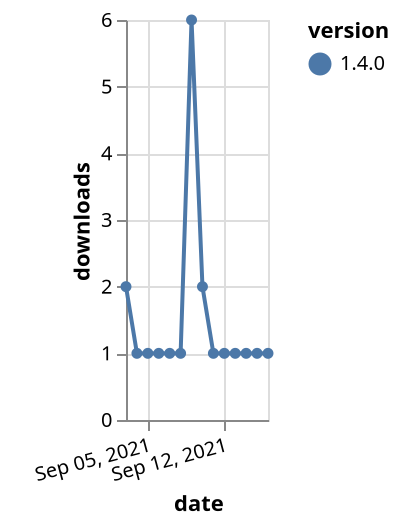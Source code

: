 {"$schema": "https://vega.github.io/schema/vega-lite/v5.json", "description": "A simple bar chart with embedded data.", "data": {"values": [{"date": "2021-09-03", "total": 502, "delta": 2, "version": "1.4.0"}, {"date": "2021-09-04", "total": 503, "delta": 1, "version": "1.4.0"}, {"date": "2021-09-05", "total": 504, "delta": 1, "version": "1.4.0"}, {"date": "2021-09-06", "total": 505, "delta": 1, "version": "1.4.0"}, {"date": "2021-09-07", "total": 506, "delta": 1, "version": "1.4.0"}, {"date": "2021-09-08", "total": 507, "delta": 1, "version": "1.4.0"}, {"date": "2021-09-09", "total": 513, "delta": 6, "version": "1.4.0"}, {"date": "2021-09-10", "total": 515, "delta": 2, "version": "1.4.0"}, {"date": "2021-09-11", "total": 516, "delta": 1, "version": "1.4.0"}, {"date": "2021-09-12", "total": 517, "delta": 1, "version": "1.4.0"}, {"date": "2021-09-13", "total": 518, "delta": 1, "version": "1.4.0"}, {"date": "2021-09-14", "total": 519, "delta": 1, "version": "1.4.0"}, {"date": "2021-09-15", "total": 520, "delta": 1, "version": "1.4.0"}, {"date": "2021-09-16", "total": 521, "delta": 1, "version": "1.4.0"}]}, "width": "container", "mark": {"type": "line", "point": {"filled": true}}, "encoding": {"x": {"field": "date", "type": "temporal", "timeUnit": "yearmonthdate", "title": "date", "axis": {"labelAngle": -15}}, "y": {"field": "delta", "type": "quantitative", "title": "downloads"}, "color": {"field": "version", "type": "nominal"}, "tooltip": {"field": "delta"}}}